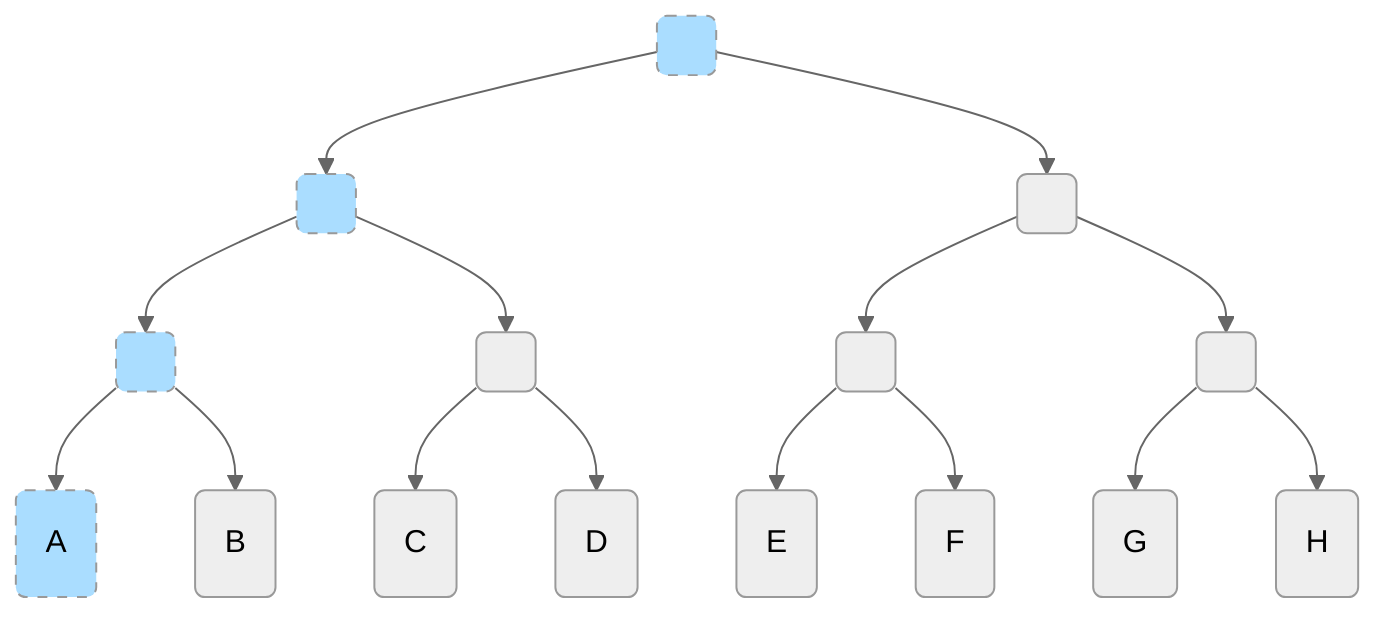%%{ init: { "theme": "neutral" } }%%

graph TD;
    T( ) --> L( );
    T( ) --> R( );

    L --> LL( );
    L --> LR( );
    R --> RL( );
    R --> RR( );

    LL --> A(A)
    LL --> B(B)
    LR --> C(C)
    LR --> D(D);

    RL --> E(E)
    RL --> F(F)
    RR --> G(G)
    RR --> H(H)

    style T fill:#AADDFF,stroke-dasharray: 5 5
    style L fill:#AADDFF,stroke-dasharray: 5 5
    style LL fill:#AADDFF,stroke-dasharray: 5 5
    style A fill:#AADDFF,stroke-dasharray: 5 5